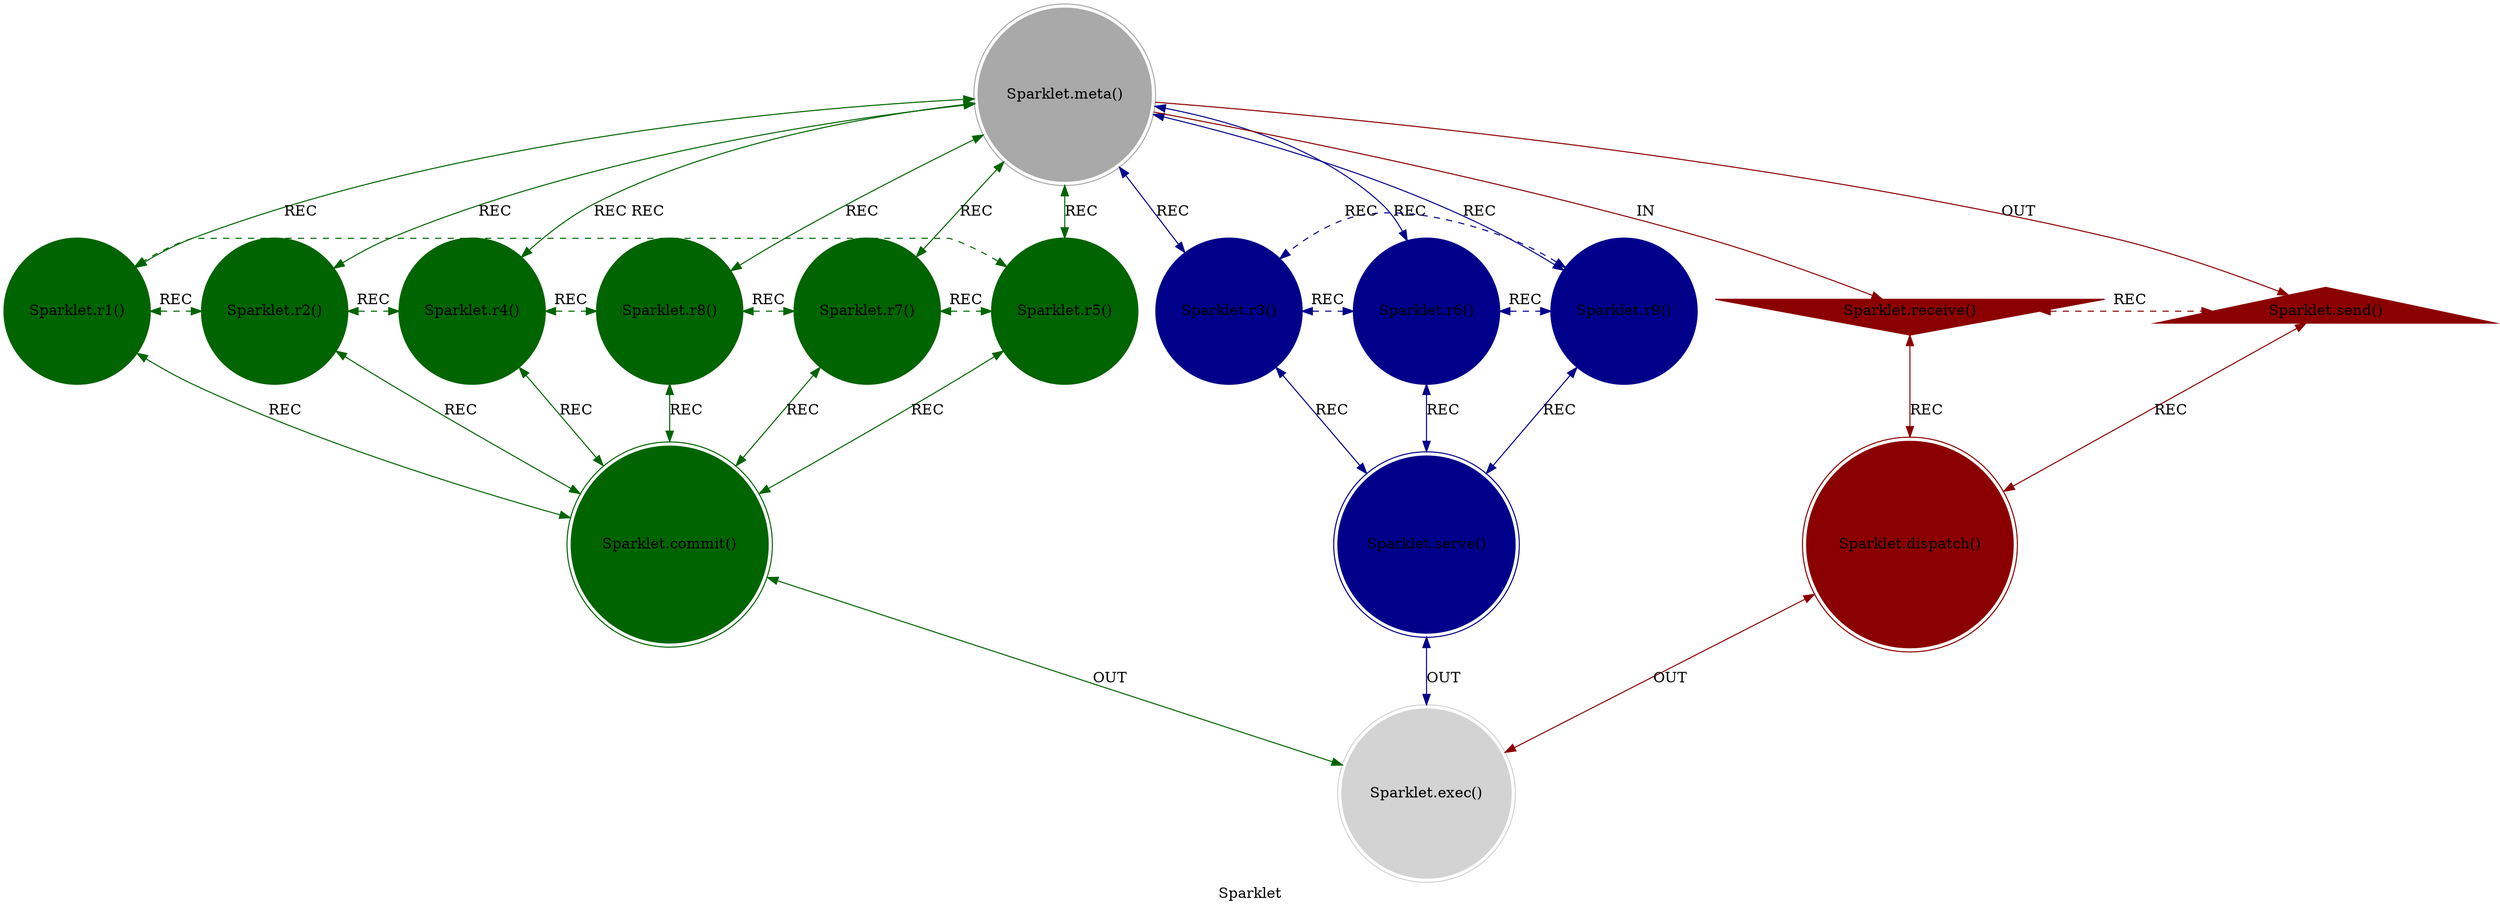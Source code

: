 strict digraph Sparklet {
    label = "Sparklet";
    style = filled;
    color = lightgray;
    node [shape = circle; style = filled; color = lightgreen;];
    comment = "A 'Theory of Everything' for Meaning.";
    
    // The Axis A-0-B (In-Meta-Out).
    // The Cognitive Vortex 3-6-9 (Vortex of Perception).
    // The Mechanical Vortex 1-2-4-8-7-5 (Vortex of Comprehension).
    // The Router C-D-E
    // The Closure F
    spark_0_t [label = "Sparklet.meta()";comment = "Dumadi";shape = doublecircle;color = darkgray;];
    spark_1_t [label = "Sparklet.r1()";comment = "Initiation.";color = darkgreen;];
    spark_2_t [label = "Sparklet.r2()";comment = "Response.";color = darkgreen;];
    spark_4_t [label = "Sparklet.r4()";comment = "Integration.";color = darkgreen;];
    spark_8_t [label = "Sparklet.r8()";comment = "Reflection.";color = darkgreen;];
    spark_7_t [label = "Sparklet.r7()";comment = "Consolidation.";color = darkgreen;];
    spark_5_t [label = "Sparklet.r5()";comment = "Propagation.";color = darkgreen;];
    spark_3_t [label = "Sparklet.r3()";comment = "Thesis.";color = darkblue;];
    spark_6_t [label = "Sparklet.r6()";comment = "Antithesis.";color = darkblue;];
    spark_9_t [label = "Sparklet.r9()";comment = "Synthesis.";color = darkblue;];
    spark_a_t [label = "Sparklet.receive()";comment = "Sangkan";shape = invtriangle;color = darkred;];
    spark_b_t [label = "Sparklet.send()";comment = "Paran";shape = triangle;color = darkred;];
    spark_c_t [label = "Sparklet.dispatch()";comment = "Why and/or Who";shape = doublecircle;color = darkred;];
    spark_d_t [label = "Sparklet.commit()";comment = "What and/or How";shape = doublecircle;color = darkgreen;];
    spark_e_t [label = "Sparklet.serve()";comment = "When and/or Where";shape = doublecircle;color = darkblue;];
    spark_f_t [label = "Sparklet.exec()";comment = "Which and/or Closure";shape = doublecircle;color = lightgray;];
    
    // IN = Input
    // OUT = Output
    // REC = Recursion
    spark_0_t -> spark_a_t [label = "IN"; comment = ""; color = darkred;];
    spark_0_t -> spark_b_t [label = "OUT"; comment = ""; color = darkred;];
    spark_0_t -> spark_3_t [label = "REC"; comment = ""; color = darkblue; dir = both;];
    spark_0_t -> spark_6_t [label = "REC"; comment = ""; color = darkblue; dir = both;];
    spark_0_t -> spark_9_t [label = "REC"; comment = ""; color = darkblue; dir = both;];
    spark_0_t -> spark_1_t [label = "REC"; comment = ""; color = darkgreen; dir = both;];
    spark_0_t -> spark_2_t [label = "REC"; comment = ""; color = darkgreen; dir = both;];
    spark_0_t -> spark_4_t [label = "REC"; comment = ""; color = darkgreen; dir = both;];
    spark_0_t -> spark_8_t [label = "REC"; comment = ""; color = darkgreen; dir = both;];
    spark_0_t -> spark_7_t [label = "REC"; comment = ""; color = darkgreen; dir = both;];
    spark_0_t -> spark_5_t [label = "REC"; comment = ""; color = darkgreen; dir = both;];
    
    spark_a_t -> spark_c_t [label = "REC"; comment = ""; color = darkred; dir = both;];
    spark_b_t -> spark_c_t [label = "REC"; comment = ""; color = darkred; dir = both;];
    spark_1_t -> spark_d_t [label = "REC"; comment = ""; color = darkgreen; dir = both;];
    spark_2_t -> spark_d_t [label = "REC"; comment = ""; color = darkgreen; dir = both;];
    spark_4_t -> spark_d_t [label = "REC"; comment = ""; color = darkgreen; dir = both;];
    spark_8_t -> spark_d_t [label = "REC"; comment = ""; color = darkgreen; dir = both;];
    spark_7_t -> spark_d_t [label = "REC"; comment = ""; color = darkgreen; dir = both;];
    spark_5_t -> spark_d_t [label = "REC"; comment = ""; color = darkgreen; dir = both;];
    spark_3_t -> spark_e_t [label = "REC"; comment = ""; color = darkblue; dir = both;];
    spark_6_t -> spark_e_t [label = "REC"; comment = ""; color = darkblue; dir = both;];
    spark_9_t -> spark_e_t [label = "REC"; comment = ""; color = darkblue; dir = both;];
    
    spark_1_t -> spark_2_t [label = "REC"; comment = ""; color = darkgreen; dir = both; style = dashed; constraint = false;];
    spark_2_t -> spark_4_t [label = "REC"; comment = ""; color = darkgreen; dir = both; style = dashed; constraint = false;];
    spark_4_t -> spark_8_t [label = "REC"; comment = ""; color = darkgreen; dir = both; style = dashed; constraint = false;];
    spark_8_t -> spark_7_t [label = "REC"; comment = ""; color = darkgreen; dir = both; style = dashed; constraint = false;];
    spark_7_t -> spark_5_t [label = "REC"; comment = ""; color = darkgreen; dir = both; style = dashed; constraint = false;];
    spark_5_t -> spark_1_t [label = "REC"; comment = ""; color = darkgreen; dir = both; style = dashed; constraint = false;];
    spark_3_t -> spark_6_t [label = "REC"; comment = ""; color = darkblue; dir = both; style = dashed; constraint = false;];
    spark_6_t -> spark_9_t [label = "REC"; comment = ""; color = darkblue; dir = both; style = dashed; constraint = false;];
    spark_9_t -> spark_3_t [label = "REC"; comment = ""; color = darkblue; dir = both; style = dashed; constraint = false;];
    spark_a_t -> spark_b_t [label = "REC"; comment = ""; color = darkred; dir = both; style = dashed; constraint = false;];
    
    spark_c_t -> spark_f_t [label = "OUT"; comment = ""; color = darkred; dir = both;];
    spark_d_t -> spark_f_t [label = "OUT"; comment = ""; color = darkgreen; dir = both;];
    spark_e_t -> spark_f_t [label = "OUT"; comment = ""; color = darkblue; dir = both;];
}